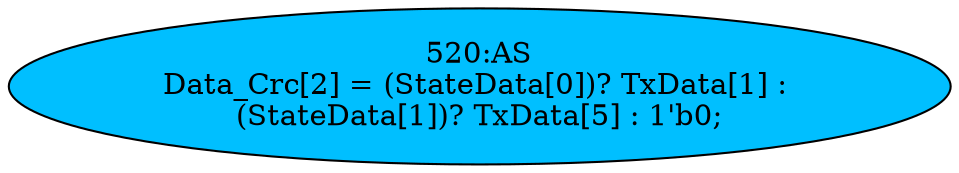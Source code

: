 strict digraph "" {
	node [label="\N"];
	"520:AS"	 [ast="<pyverilog.vparser.ast.Assign object at 0x7ff8277fde90>",
		def_var="['Data_Crc']",
		fillcolor=deepskyblue,
		label="520:AS
Data_Crc[2] = (StateData[0])? TxData[1] : 
(StateData[1])? TxData[5] : 1'b0;",
		statements="[]",
		style=filled,
		typ=Assign,
		use_var="['StateData', 'TxData', 'StateData', 'TxData']"];
}
